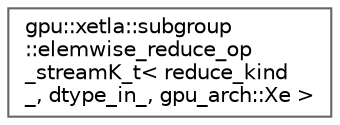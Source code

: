 digraph "Graphical Class Hierarchy"
{
 // LATEX_PDF_SIZE
  bgcolor="transparent";
  edge [fontname=Helvetica,fontsize=10,labelfontname=Helvetica,labelfontsize=10];
  node [fontname=Helvetica,fontsize=10,shape=box,height=0.2,width=0.4];
  rankdir="LR";
  Node0 [id="Node000000",label="gpu::xetla::subgroup\l::elemwise_reduce_op\l_streamK_t\< reduce_kind\l_, dtype_in_, gpu_arch::Xe \>",height=0.2,width=0.4,color="grey40", fillcolor="white", style="filled",URL="$structgpu_1_1xetla_1_1subgroup_1_1elemwise__reduce__op__streamK__t_3_01reduce__kind___00_01dtype48504cd0c44b0af3c32097feb528bd67.html",tooltip="Is the element-wise reduce op functor, specialized for Xe architecture."];
}
